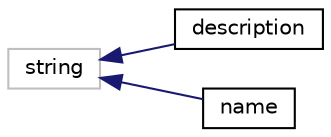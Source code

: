 digraph "Graphical Class Hierarchy"
{
  edge [fontname="Helvetica",fontsize="10",labelfontname="Helvetica",labelfontsize="10"];
  node [fontname="Helvetica",fontsize="10",shape=record];
  rankdir="LR";
  Node18 [label="string",height=0.2,width=0.4,color="grey75", fillcolor="white", style="filled"];
  Node18 -> Node0 [dir="back",color="midnightblue",fontsize="10",style="solid",fontname="Helvetica"];
  Node0 [label="description",height=0.2,width=0.4,color="black", fillcolor="white", style="filled",URL="$classdescription.html",tooltip="Only used for labeling in DecisionEngine::addDecision. "];
  Node18 -> Node20 [dir="back",color="midnightblue",fontsize="10",style="solid",fontname="Helvetica"];
  Node20 [label="name",height=0.2,width=0.4,color="black", fillcolor="white", style="filled",URL="$classname.html",tooltip="Only used for labeling in DecisionEngine::addDecision. "];
}
